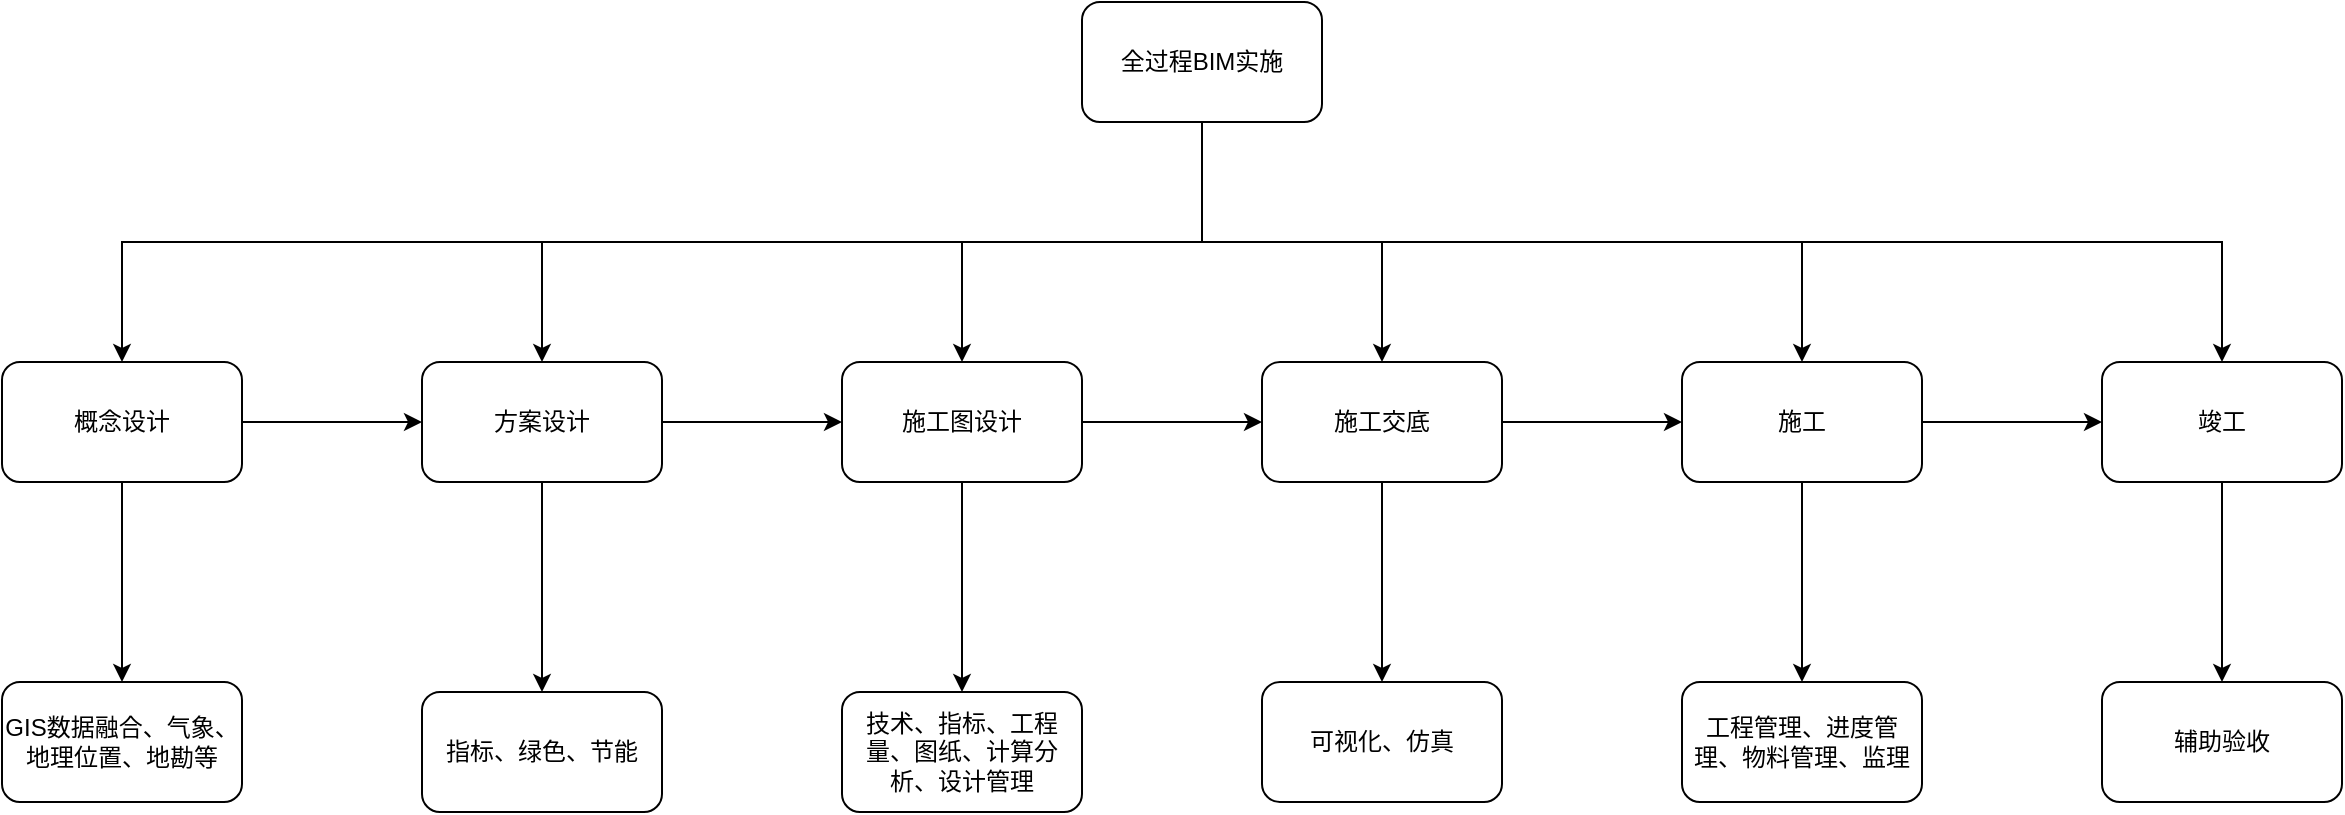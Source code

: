 <mxfile version="15.9.1" type="github">
  <diagram id="JdZd0B7LBvEHW2GNHf_t" name="Page-1">
    <mxGraphModel dx="1422" dy="794" grid="1" gridSize="10" guides="1" tooltips="1" connect="1" arrows="1" fold="1" page="1" pageScale="1" pageWidth="827" pageHeight="1169" math="0" shadow="0">
      <root>
        <mxCell id="0" />
        <mxCell id="1" parent="0" />
        <mxCell id="Udtqtf7D9Fci_rgVg4Dd-6" style="edgeStyle=orthogonalEdgeStyle;rounded=0;orthogonalLoop=1;jettySize=auto;html=1;" edge="1" parent="1" source="Udtqtf7D9Fci_rgVg4Dd-1" target="Udtqtf7D9Fci_rgVg4Dd-2">
          <mxGeometry relative="1" as="geometry" />
        </mxCell>
        <mxCell id="Udtqtf7D9Fci_rgVg4Dd-32" style="edgeStyle=orthogonalEdgeStyle;rounded=0;orthogonalLoop=1;jettySize=auto;html=1;" edge="1" parent="1" source="Udtqtf7D9Fci_rgVg4Dd-1" target="Udtqtf7D9Fci_rgVg4Dd-12">
          <mxGeometry relative="1" as="geometry" />
        </mxCell>
        <mxCell id="Udtqtf7D9Fci_rgVg4Dd-1" value="概念设计" style="rounded=1;whiteSpace=wrap;html=1;" vertex="1" parent="1">
          <mxGeometry x="210" y="360" width="120" height="60" as="geometry" />
        </mxCell>
        <mxCell id="Udtqtf7D9Fci_rgVg4Dd-7" style="edgeStyle=orthogonalEdgeStyle;rounded=0;orthogonalLoop=1;jettySize=auto;html=1;" edge="1" parent="1" source="Udtqtf7D9Fci_rgVg4Dd-2" target="Udtqtf7D9Fci_rgVg4Dd-3">
          <mxGeometry relative="1" as="geometry" />
        </mxCell>
        <mxCell id="Udtqtf7D9Fci_rgVg4Dd-33" style="edgeStyle=orthogonalEdgeStyle;rounded=0;orthogonalLoop=1;jettySize=auto;html=1;" edge="1" parent="1" source="Udtqtf7D9Fci_rgVg4Dd-2" target="Udtqtf7D9Fci_rgVg4Dd-14">
          <mxGeometry relative="1" as="geometry" />
        </mxCell>
        <mxCell id="Udtqtf7D9Fci_rgVg4Dd-2" value="方案设计" style="rounded=1;whiteSpace=wrap;html=1;" vertex="1" parent="1">
          <mxGeometry x="420" y="360" width="120" height="60" as="geometry" />
        </mxCell>
        <mxCell id="Udtqtf7D9Fci_rgVg4Dd-8" style="edgeStyle=orthogonalEdgeStyle;rounded=0;orthogonalLoop=1;jettySize=auto;html=1;" edge="1" parent="1" source="Udtqtf7D9Fci_rgVg4Dd-3" target="Udtqtf7D9Fci_rgVg4Dd-4">
          <mxGeometry relative="1" as="geometry" />
        </mxCell>
        <mxCell id="Udtqtf7D9Fci_rgVg4Dd-34" style="edgeStyle=orthogonalEdgeStyle;rounded=0;orthogonalLoop=1;jettySize=auto;html=1;" edge="1" parent="1" source="Udtqtf7D9Fci_rgVg4Dd-3" target="Udtqtf7D9Fci_rgVg4Dd-16">
          <mxGeometry relative="1" as="geometry" />
        </mxCell>
        <mxCell id="Udtqtf7D9Fci_rgVg4Dd-3" value="施工图设计" style="rounded=1;whiteSpace=wrap;html=1;" vertex="1" parent="1">
          <mxGeometry x="630" y="360" width="120" height="60" as="geometry" />
        </mxCell>
        <mxCell id="Udtqtf7D9Fci_rgVg4Dd-9" style="edgeStyle=orthogonalEdgeStyle;rounded=0;orthogonalLoop=1;jettySize=auto;html=1;" edge="1" parent="1" source="Udtqtf7D9Fci_rgVg4Dd-4" target="Udtqtf7D9Fci_rgVg4Dd-5">
          <mxGeometry relative="1" as="geometry" />
        </mxCell>
        <mxCell id="Udtqtf7D9Fci_rgVg4Dd-35" style="edgeStyle=orthogonalEdgeStyle;rounded=0;orthogonalLoop=1;jettySize=auto;html=1;" edge="1" parent="1" source="Udtqtf7D9Fci_rgVg4Dd-4" target="Udtqtf7D9Fci_rgVg4Dd-18">
          <mxGeometry relative="1" as="geometry" />
        </mxCell>
        <mxCell id="Udtqtf7D9Fci_rgVg4Dd-4" value="施工交底" style="rounded=1;whiteSpace=wrap;html=1;" vertex="1" parent="1">
          <mxGeometry x="840" y="360" width="120" height="60" as="geometry" />
        </mxCell>
        <mxCell id="Udtqtf7D9Fci_rgVg4Dd-11" style="edgeStyle=orthogonalEdgeStyle;rounded=0;orthogonalLoop=1;jettySize=auto;html=1;" edge="1" parent="1" source="Udtqtf7D9Fci_rgVg4Dd-5" target="Udtqtf7D9Fci_rgVg4Dd-10">
          <mxGeometry relative="1" as="geometry" />
        </mxCell>
        <mxCell id="Udtqtf7D9Fci_rgVg4Dd-36" style="edgeStyle=orthogonalEdgeStyle;rounded=0;orthogonalLoop=1;jettySize=auto;html=1;" edge="1" parent="1" source="Udtqtf7D9Fci_rgVg4Dd-5" target="Udtqtf7D9Fci_rgVg4Dd-20">
          <mxGeometry relative="1" as="geometry" />
        </mxCell>
        <mxCell id="Udtqtf7D9Fci_rgVg4Dd-5" value="施工" style="rounded=1;whiteSpace=wrap;html=1;" vertex="1" parent="1">
          <mxGeometry x="1050" y="360" width="120" height="60" as="geometry" />
        </mxCell>
        <mxCell id="Udtqtf7D9Fci_rgVg4Dd-37" style="edgeStyle=orthogonalEdgeStyle;rounded=0;orthogonalLoop=1;jettySize=auto;html=1;" edge="1" parent="1" source="Udtqtf7D9Fci_rgVg4Dd-10" target="Udtqtf7D9Fci_rgVg4Dd-23">
          <mxGeometry relative="1" as="geometry" />
        </mxCell>
        <mxCell id="Udtqtf7D9Fci_rgVg4Dd-10" value="竣工" style="rounded=1;whiteSpace=wrap;html=1;" vertex="1" parent="1">
          <mxGeometry x="1260" y="360" width="120" height="60" as="geometry" />
        </mxCell>
        <mxCell id="Udtqtf7D9Fci_rgVg4Dd-12" value="GIS数据融合、气象、地理位置、地勘等" style="rounded=1;whiteSpace=wrap;html=1;" vertex="1" parent="1">
          <mxGeometry x="210" y="520" width="120" height="60" as="geometry" />
        </mxCell>
        <mxCell id="Udtqtf7D9Fci_rgVg4Dd-14" value="指标、绿色、节能" style="rounded=1;whiteSpace=wrap;html=1;" vertex="1" parent="1">
          <mxGeometry x="420" y="525" width="120" height="60" as="geometry" />
        </mxCell>
        <mxCell id="Udtqtf7D9Fci_rgVg4Dd-16" value="技术、指标、工程量、图纸、计算分析、设计管理" style="rounded=1;whiteSpace=wrap;html=1;" vertex="1" parent="1">
          <mxGeometry x="630" y="525" width="120" height="60" as="geometry" />
        </mxCell>
        <mxCell id="Udtqtf7D9Fci_rgVg4Dd-18" value="可视化、仿真" style="rounded=1;whiteSpace=wrap;html=1;" vertex="1" parent="1">
          <mxGeometry x="840" y="520" width="120" height="60" as="geometry" />
        </mxCell>
        <mxCell id="Udtqtf7D9Fci_rgVg4Dd-20" value="工程管理、进度管理、物料管理、监理" style="rounded=1;whiteSpace=wrap;html=1;" vertex="1" parent="1">
          <mxGeometry x="1050" y="520" width="120" height="60" as="geometry" />
        </mxCell>
        <mxCell id="Udtqtf7D9Fci_rgVg4Dd-23" value="辅助验收" style="rounded=1;whiteSpace=wrap;html=1;" vertex="1" parent="1">
          <mxGeometry x="1260" y="520" width="120" height="60" as="geometry" />
        </mxCell>
        <mxCell id="Udtqtf7D9Fci_rgVg4Dd-26" style="edgeStyle=orthogonalEdgeStyle;rounded=0;orthogonalLoop=1;jettySize=auto;html=1;exitX=0.5;exitY=1;exitDx=0;exitDy=0;" edge="1" parent="1" source="Udtqtf7D9Fci_rgVg4Dd-25" target="Udtqtf7D9Fci_rgVg4Dd-1">
          <mxGeometry relative="1" as="geometry" />
        </mxCell>
        <mxCell id="Udtqtf7D9Fci_rgVg4Dd-27" style="edgeStyle=orthogonalEdgeStyle;rounded=0;orthogonalLoop=1;jettySize=auto;html=1;exitX=0.5;exitY=1;exitDx=0;exitDy=0;" edge="1" parent="1" source="Udtqtf7D9Fci_rgVg4Dd-25" target="Udtqtf7D9Fci_rgVg4Dd-2">
          <mxGeometry relative="1" as="geometry" />
        </mxCell>
        <mxCell id="Udtqtf7D9Fci_rgVg4Dd-28" style="edgeStyle=orthogonalEdgeStyle;rounded=0;orthogonalLoop=1;jettySize=auto;html=1;" edge="1" parent="1" source="Udtqtf7D9Fci_rgVg4Dd-25" target="Udtqtf7D9Fci_rgVg4Dd-3">
          <mxGeometry relative="1" as="geometry" />
        </mxCell>
        <mxCell id="Udtqtf7D9Fci_rgVg4Dd-29" style="edgeStyle=orthogonalEdgeStyle;rounded=0;orthogonalLoop=1;jettySize=auto;html=1;" edge="1" parent="1" source="Udtqtf7D9Fci_rgVg4Dd-25" target="Udtqtf7D9Fci_rgVg4Dd-4">
          <mxGeometry relative="1" as="geometry" />
        </mxCell>
        <mxCell id="Udtqtf7D9Fci_rgVg4Dd-30" style="edgeStyle=orthogonalEdgeStyle;rounded=0;orthogonalLoop=1;jettySize=auto;html=1;exitX=0.5;exitY=1;exitDx=0;exitDy=0;" edge="1" parent="1" source="Udtqtf7D9Fci_rgVg4Dd-25" target="Udtqtf7D9Fci_rgVg4Dd-5">
          <mxGeometry relative="1" as="geometry" />
        </mxCell>
        <mxCell id="Udtqtf7D9Fci_rgVg4Dd-31" style="edgeStyle=orthogonalEdgeStyle;rounded=0;orthogonalLoop=1;jettySize=auto;html=1;exitX=0.5;exitY=1;exitDx=0;exitDy=0;" edge="1" parent="1" source="Udtqtf7D9Fci_rgVg4Dd-25" target="Udtqtf7D9Fci_rgVg4Dd-10">
          <mxGeometry relative="1" as="geometry" />
        </mxCell>
        <mxCell id="Udtqtf7D9Fci_rgVg4Dd-25" value="全过程BIM实施" style="rounded=1;whiteSpace=wrap;html=1;" vertex="1" parent="1">
          <mxGeometry x="750" y="180" width="120" height="60" as="geometry" />
        </mxCell>
      </root>
    </mxGraphModel>
  </diagram>
</mxfile>
